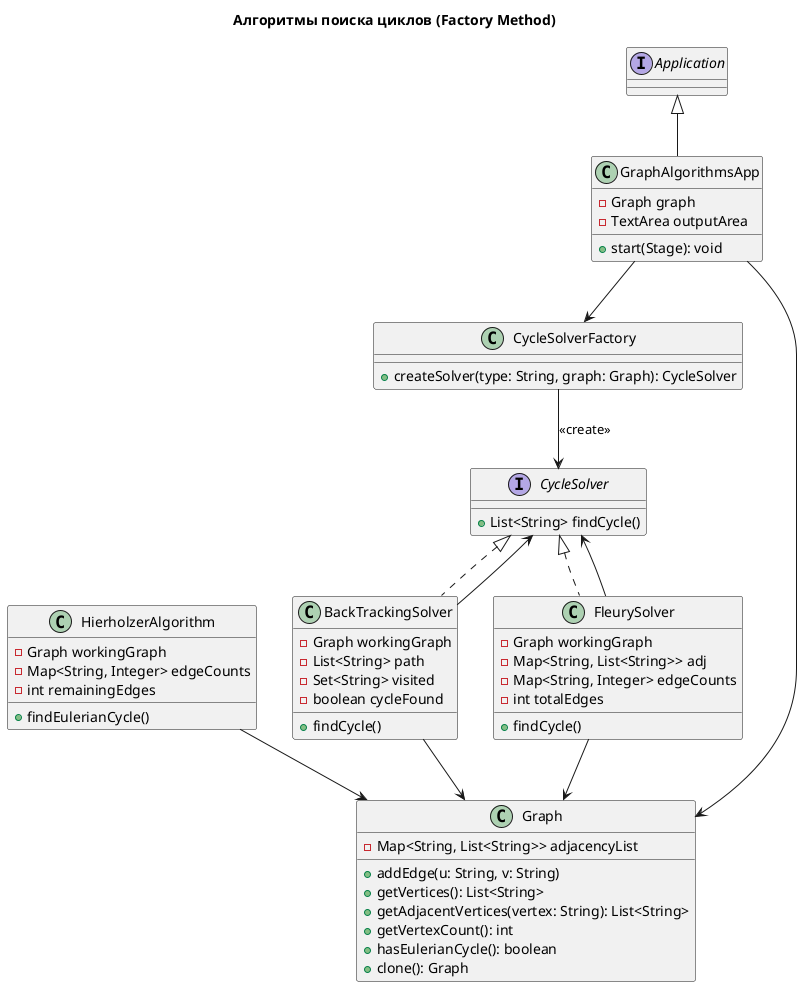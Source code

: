 @startuml
title Алгоритмы поиска циклов (Factory Method)

interface CycleSolver {
    +List<String> findCycle()
}

class BackTrackingSolver implements CycleSolver {
    -Graph workingGraph
    -List<String> path
    -Set<String> visited
    -boolean cycleFound
    +findCycle()
}

class FleurySolver implements CycleSolver {
    -Graph workingGraph
    -Map<String, List<String>> adj
    -Map<String, Integer> edgeCounts
    -int totalEdges
    +findCycle()
}

class HierholzerAlgorithm {
    -Graph workingGraph
    -Map<String, Integer> edgeCounts
    -int remainingEdges
    +findEulerianCycle()
}

class CycleSolverFactory {
    +createSolver(type: String, graph: Graph): CycleSolver
}

class Graph {
    -Map<String, List<String>> adjacencyList
    +addEdge(u: String, v: String)
    +getVertices(): List<String>
    +getAdjacentVertices(vertex: String): List<String>
    +getVertexCount(): int
    +hasEulerianCycle(): boolean
    +clone(): Graph
}

interface Application

class GraphAlgorithmsApp extends Application {
    -Graph graph
    -TextArea outputArea
    +start(Stage): void
}

CycleSolverFactory --> CycleSolver : <<create>>
BackTrackingSolver --> CycleSolver
FleurySolver --> CycleSolver
GraphAlgorithmsApp --> CycleSolverFactory
GraphAlgorithmsApp --> Graph
BackTrackingSolver --> Graph
FleurySolver --> Graph
HierholzerAlgorithm --> Graph

@enduml